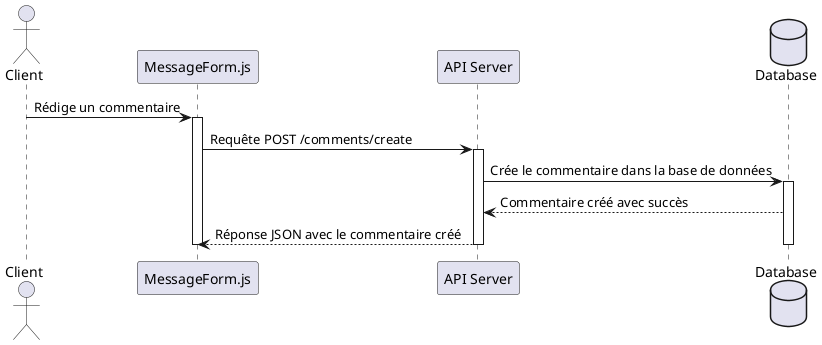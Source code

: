 @startuml
actor Client
participant "MessageForm.js" as MessageFormComponent
participant "API Server" as APIServer
database Database

Client -> MessageFormComponent: Rédige un commentaire
activate MessageFormComponent

MessageFormComponent -> APIServer: Requête POST /comments/create
activate APIServer

APIServer -> Database: Crée le commentaire dans la base de données
activate Database

Database --> APIServer: Commentaire créé avec succès

APIServer --> MessageFormComponent: Réponse JSON avec le commentaire créé
deactivate Database
deactivate APIServer
deactivate MessageFormComponent
@enduml
